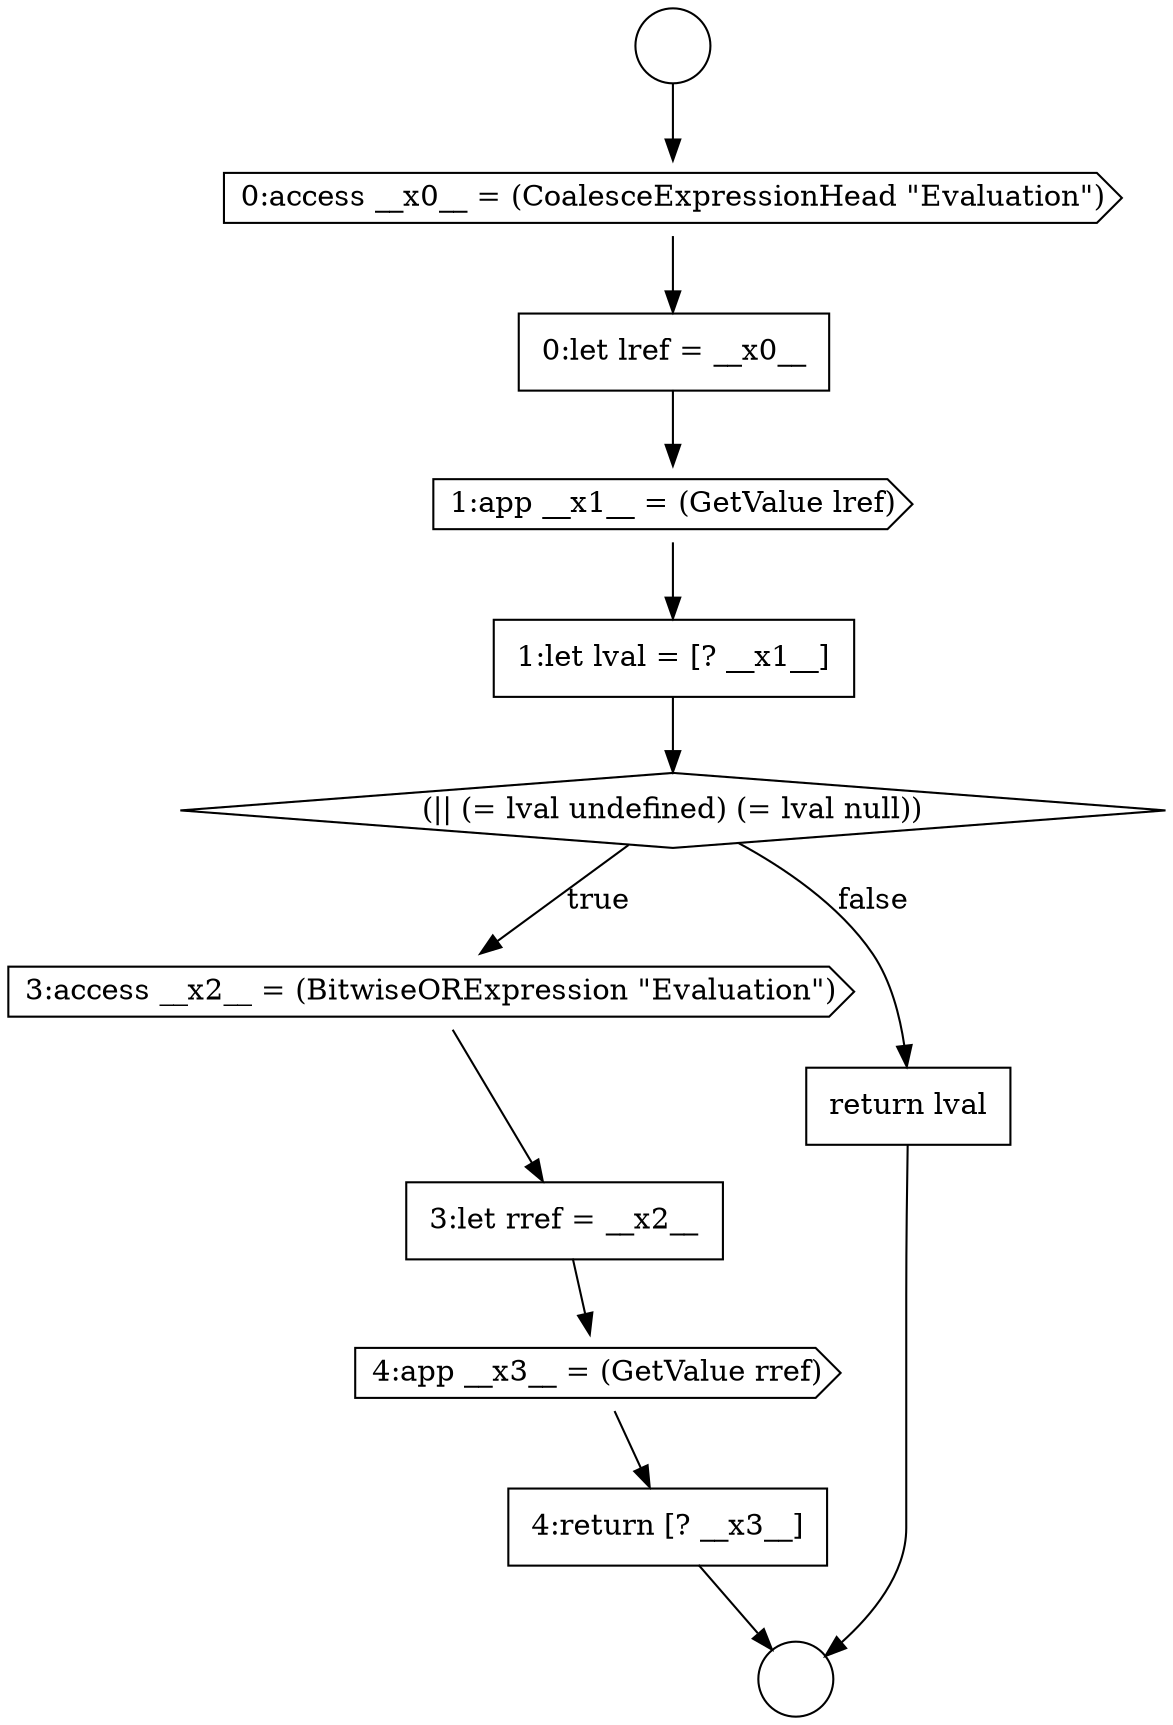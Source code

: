 digraph {
  node5480 [shape=none, margin=0, label=<<font color="black">
    <table border="0" cellborder="1" cellspacing="0" cellpadding="10">
      <tr><td align="left">1:let lval = [? __x1__]</td></tr>
    </table>
  </font>> color="black" fillcolor="white" style=filled]
  node5475 [shape=circle label=" " color="black" fillcolor="white" style=filled]
  node5483 [shape=none, margin=0, label=<<font color="black">
    <table border="0" cellborder="1" cellspacing="0" cellpadding="10">
      <tr><td align="left">3:let rref = __x2__</td></tr>
    </table>
  </font>> color="black" fillcolor="white" style=filled]
  node5482 [shape=cds, label=<<font color="black">3:access __x2__ = (BitwiseORExpression &quot;Evaluation&quot;)</font>> color="black" fillcolor="white" style=filled]
  node5485 [shape=none, margin=0, label=<<font color="black">
    <table border="0" cellborder="1" cellspacing="0" cellpadding="10">
      <tr><td align="left">4:return [? __x3__]</td></tr>
    </table>
  </font>> color="black" fillcolor="white" style=filled]
  node5477 [shape=cds, label=<<font color="black">0:access __x0__ = (CoalesceExpressionHead &quot;Evaluation&quot;)</font>> color="black" fillcolor="white" style=filled]
  node5486 [shape=none, margin=0, label=<<font color="black">
    <table border="0" cellborder="1" cellspacing="0" cellpadding="10">
      <tr><td align="left">return lval</td></tr>
    </table>
  </font>> color="black" fillcolor="white" style=filled]
  node5476 [shape=circle label=" " color="black" fillcolor="white" style=filled]
  node5481 [shape=diamond, label=<<font color="black">(|| (= lval undefined) (= lval null))</font>> color="black" fillcolor="white" style=filled]
  node5479 [shape=cds, label=<<font color="black">1:app __x1__ = (GetValue lref)</font>> color="black" fillcolor="white" style=filled]
  node5478 [shape=none, margin=0, label=<<font color="black">
    <table border="0" cellborder="1" cellspacing="0" cellpadding="10">
      <tr><td align="left">0:let lref = __x0__</td></tr>
    </table>
  </font>> color="black" fillcolor="white" style=filled]
  node5484 [shape=cds, label=<<font color="black">4:app __x3__ = (GetValue rref)</font>> color="black" fillcolor="white" style=filled]
  node5482 -> node5483 [ color="black"]
  node5484 -> node5485 [ color="black"]
  node5485 -> node5476 [ color="black"]
  node5480 -> node5481 [ color="black"]
  node5481 -> node5482 [label=<<font color="black">true</font>> color="black"]
  node5481 -> node5486 [label=<<font color="black">false</font>> color="black"]
  node5486 -> node5476 [ color="black"]
  node5477 -> node5478 [ color="black"]
  node5479 -> node5480 [ color="black"]
  node5475 -> node5477 [ color="black"]
  node5478 -> node5479 [ color="black"]
  node5483 -> node5484 [ color="black"]
}
